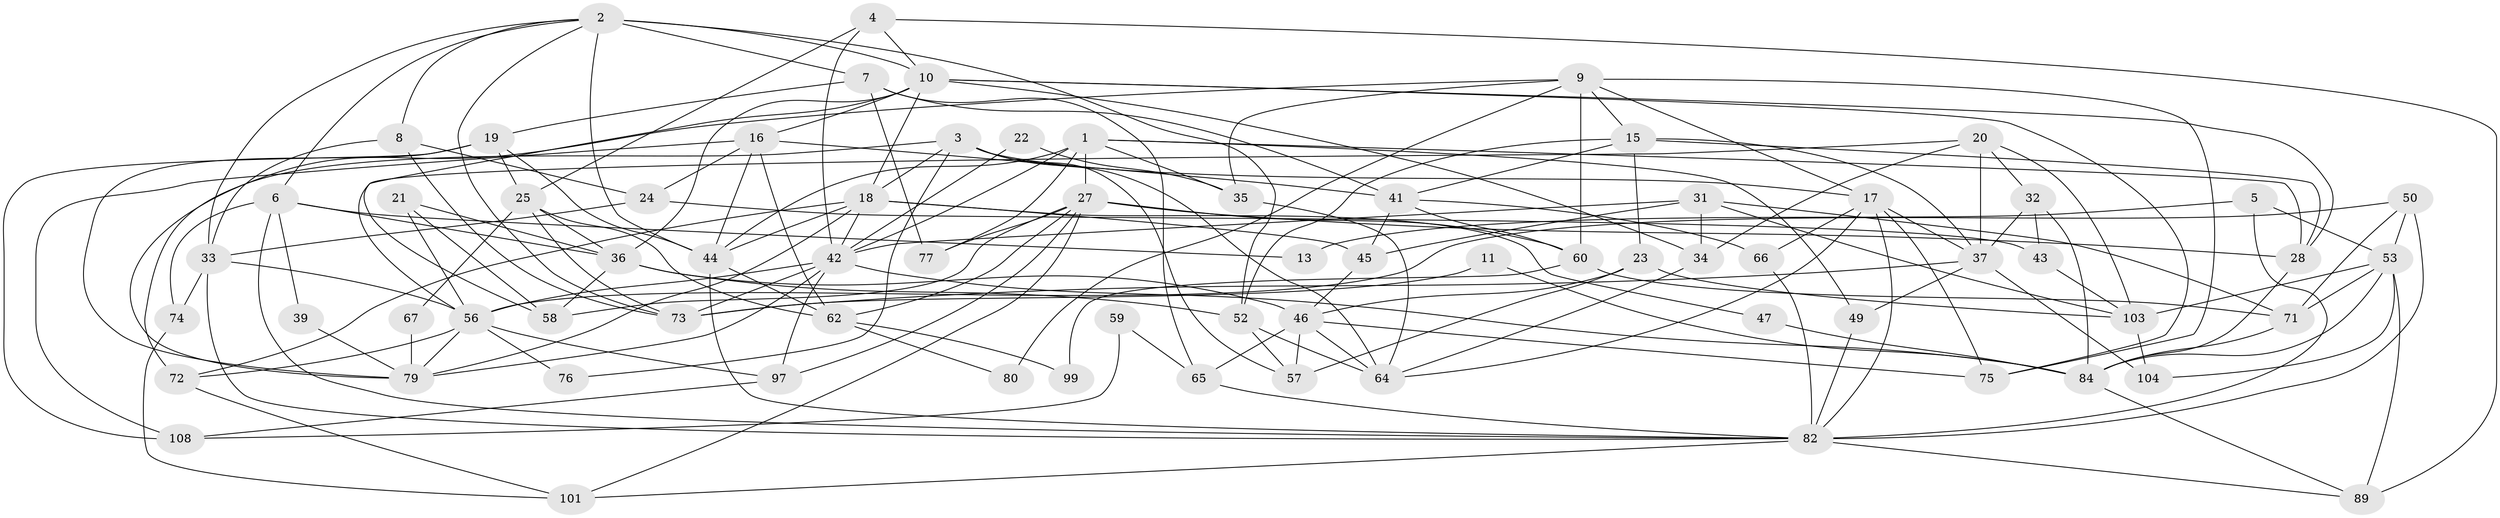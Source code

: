 // Generated by graph-tools (version 1.1) at 2025/23/03/03/25 07:23:59]
// undirected, 72 vertices, 178 edges
graph export_dot {
graph [start="1"]
  node [color=gray90,style=filled];
  1 [super="+12"];
  2 [super="+14"];
  3 [super="+63"];
  4;
  5;
  6 [super="+55"];
  7 [super="+105"];
  8 [super="+88"];
  9 [super="+70"];
  10 [super="+61"];
  11;
  13;
  15 [super="+26"];
  16 [super="+78"];
  17 [super="+94"];
  18 [super="+87"];
  19;
  20;
  21;
  22;
  23 [super="+51"];
  24 [super="+106"];
  25 [super="+29"];
  27 [super="+30"];
  28 [super="+85"];
  31 [super="+40"];
  32 [super="+81"];
  33 [super="+38"];
  34;
  35;
  36 [super="+83"];
  37 [super="+69"];
  39;
  41;
  42 [super="+93"];
  43;
  44 [super="+102"];
  45 [super="+48"];
  46 [super="+91"];
  47;
  49;
  50 [super="+54"];
  52 [super="+107"];
  53 [super="+68"];
  56 [super="+95"];
  57;
  58 [super="+98"];
  59;
  60;
  62 [super="+111"];
  64 [super="+100"];
  65;
  66;
  67;
  71;
  72;
  73 [super="+90"];
  74;
  75 [super="+96"];
  76;
  77;
  79 [super="+92"];
  80;
  82 [super="+86"];
  84 [super="+109"];
  89 [super="+110"];
  97;
  99;
  101;
  103;
  104;
  108;
  1 -- 42;
  1 -- 28;
  1 -- 49;
  1 -- 35;
  1 -- 27;
  1 -- 44;
  1 -- 77;
  2 -- 7;
  2 -- 10;
  2 -- 52 [weight=2];
  2 -- 73;
  2 -- 6;
  2 -- 8;
  2 -- 44;
  2 -- 33;
  3 -- 64;
  3 -- 72 [weight=2];
  3 -- 76;
  3 -- 57;
  3 -- 18;
  3 -- 17;
  4 -- 10;
  4 -- 25;
  4 -- 42;
  4 -- 89;
  5 -- 82;
  5 -- 53;
  5 -- 13;
  6 -- 82;
  6 -- 13;
  6 -- 36;
  6 -- 39;
  6 -- 74;
  7 -- 19;
  7 -- 77;
  7 -- 65;
  7 -- 41;
  8 -- 24;
  8 -- 73;
  8 -- 33;
  9 -- 15;
  9 -- 60;
  9 -- 75;
  9 -- 80;
  9 -- 35;
  9 -- 17;
  9 -- 79;
  10 -- 34;
  10 -- 58;
  10 -- 36;
  10 -- 75;
  10 -- 16;
  10 -- 18;
  10 -- 28;
  11 -- 84;
  11 -- 73;
  15 -- 41;
  15 -- 52;
  15 -- 23;
  15 -- 37;
  15 -- 28;
  16 -- 108;
  16 -- 24;
  16 -- 41;
  16 -- 44;
  16 -- 62;
  17 -- 37;
  17 -- 66;
  17 -- 64;
  17 -- 75;
  17 -- 82;
  18 -- 45;
  18 -- 72;
  18 -- 47;
  18 -- 44;
  18 -- 42;
  18 -- 79;
  19 -- 79;
  19 -- 44;
  19 -- 108;
  19 -- 25;
  20 -- 34;
  20 -- 103;
  20 -- 37;
  20 -- 56;
  20 -- 32;
  21 -- 56;
  21 -- 58;
  21 -- 36;
  22 -- 42;
  22 -- 35;
  23 -- 103;
  23 -- 57;
  23 -- 46;
  24 -- 43;
  24 -- 33;
  25 -- 62;
  25 -- 67;
  25 -- 73;
  25 -- 36;
  27 -- 101;
  27 -- 28;
  27 -- 60;
  27 -- 97;
  27 -- 58;
  27 -- 77;
  27 -- 62;
  28 -- 84;
  31 -- 71;
  31 -- 34;
  31 -- 103;
  31 -- 45;
  31 -- 42;
  32 -- 84;
  32 -- 43;
  32 -- 37;
  33 -- 56;
  33 -- 82;
  33 -- 74;
  34 -- 64;
  35 -- 64;
  36 -- 52;
  36 -- 46 [weight=2];
  36 -- 58;
  37 -- 49;
  37 -- 104;
  37 -- 73;
  39 -- 79;
  41 -- 60;
  41 -- 45;
  41 -- 66;
  42 -- 84;
  42 -- 97;
  42 -- 56;
  42 -- 73;
  42 -- 79;
  43 -- 103;
  44 -- 62;
  44 -- 82;
  45 -- 46;
  46 -- 65;
  46 -- 57;
  46 -- 64;
  46 -- 75;
  47 -- 84;
  49 -- 82;
  50 -- 71;
  50 -- 82;
  50 -- 53;
  50 -- 56;
  52 -- 57;
  52 -- 64;
  53 -- 103;
  53 -- 84;
  53 -- 71;
  53 -- 104;
  53 -- 89;
  56 -- 72;
  56 -- 76;
  56 -- 97;
  56 -- 79;
  59 -- 108;
  59 -- 65;
  60 -- 71;
  60 -- 99;
  62 -- 99;
  62 -- 80;
  65 -- 82;
  66 -- 82;
  67 -- 79;
  71 -- 84;
  72 -- 101;
  74 -- 101;
  82 -- 89;
  82 -- 101;
  84 -- 89;
  97 -- 108;
  103 -- 104;
}
